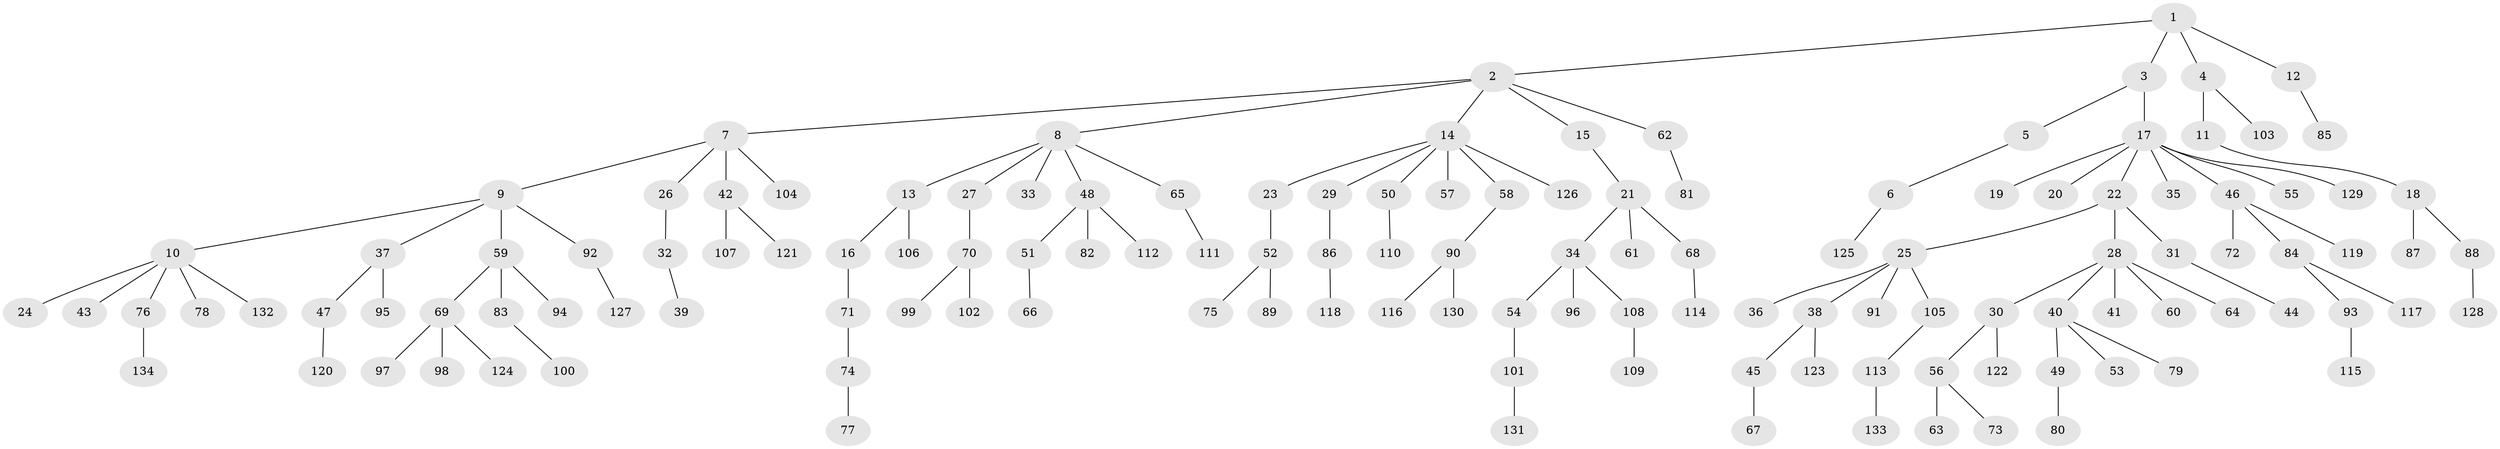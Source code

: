 // coarse degree distribution, {4: 0.031914893617021274, 6: 0.0425531914893617, 3: 0.11702127659574468, 2: 0.14893617021276595, 9: 0.010638297872340425, 7: 0.010638297872340425, 10: 0.010638297872340425, 1: 0.6170212765957447, 5: 0.010638297872340425}
// Generated by graph-tools (version 1.1) at 2025/24/03/03/25 07:24:07]
// undirected, 134 vertices, 133 edges
graph export_dot {
graph [start="1"]
  node [color=gray90,style=filled];
  1;
  2;
  3;
  4;
  5;
  6;
  7;
  8;
  9;
  10;
  11;
  12;
  13;
  14;
  15;
  16;
  17;
  18;
  19;
  20;
  21;
  22;
  23;
  24;
  25;
  26;
  27;
  28;
  29;
  30;
  31;
  32;
  33;
  34;
  35;
  36;
  37;
  38;
  39;
  40;
  41;
  42;
  43;
  44;
  45;
  46;
  47;
  48;
  49;
  50;
  51;
  52;
  53;
  54;
  55;
  56;
  57;
  58;
  59;
  60;
  61;
  62;
  63;
  64;
  65;
  66;
  67;
  68;
  69;
  70;
  71;
  72;
  73;
  74;
  75;
  76;
  77;
  78;
  79;
  80;
  81;
  82;
  83;
  84;
  85;
  86;
  87;
  88;
  89;
  90;
  91;
  92;
  93;
  94;
  95;
  96;
  97;
  98;
  99;
  100;
  101;
  102;
  103;
  104;
  105;
  106;
  107;
  108;
  109;
  110;
  111;
  112;
  113;
  114;
  115;
  116;
  117;
  118;
  119;
  120;
  121;
  122;
  123;
  124;
  125;
  126;
  127;
  128;
  129;
  130;
  131;
  132;
  133;
  134;
  1 -- 2;
  1 -- 3;
  1 -- 4;
  1 -- 12;
  2 -- 7;
  2 -- 8;
  2 -- 14;
  2 -- 15;
  2 -- 62;
  3 -- 5;
  3 -- 17;
  4 -- 11;
  4 -- 103;
  5 -- 6;
  6 -- 125;
  7 -- 9;
  7 -- 26;
  7 -- 42;
  7 -- 104;
  8 -- 13;
  8 -- 27;
  8 -- 33;
  8 -- 48;
  8 -- 65;
  9 -- 10;
  9 -- 37;
  9 -- 59;
  9 -- 92;
  10 -- 24;
  10 -- 43;
  10 -- 76;
  10 -- 78;
  10 -- 132;
  11 -- 18;
  12 -- 85;
  13 -- 16;
  13 -- 106;
  14 -- 23;
  14 -- 29;
  14 -- 50;
  14 -- 57;
  14 -- 58;
  14 -- 126;
  15 -- 21;
  16 -- 71;
  17 -- 19;
  17 -- 20;
  17 -- 22;
  17 -- 35;
  17 -- 46;
  17 -- 55;
  17 -- 129;
  18 -- 87;
  18 -- 88;
  21 -- 34;
  21 -- 61;
  21 -- 68;
  22 -- 25;
  22 -- 28;
  22 -- 31;
  23 -- 52;
  25 -- 36;
  25 -- 38;
  25 -- 91;
  25 -- 105;
  26 -- 32;
  27 -- 70;
  28 -- 30;
  28 -- 40;
  28 -- 41;
  28 -- 60;
  28 -- 64;
  29 -- 86;
  30 -- 56;
  30 -- 122;
  31 -- 44;
  32 -- 39;
  34 -- 54;
  34 -- 96;
  34 -- 108;
  37 -- 47;
  37 -- 95;
  38 -- 45;
  38 -- 123;
  40 -- 49;
  40 -- 53;
  40 -- 79;
  42 -- 107;
  42 -- 121;
  45 -- 67;
  46 -- 72;
  46 -- 84;
  46 -- 119;
  47 -- 120;
  48 -- 51;
  48 -- 82;
  48 -- 112;
  49 -- 80;
  50 -- 110;
  51 -- 66;
  52 -- 75;
  52 -- 89;
  54 -- 101;
  56 -- 63;
  56 -- 73;
  58 -- 90;
  59 -- 69;
  59 -- 83;
  59 -- 94;
  62 -- 81;
  65 -- 111;
  68 -- 114;
  69 -- 97;
  69 -- 98;
  69 -- 124;
  70 -- 99;
  70 -- 102;
  71 -- 74;
  74 -- 77;
  76 -- 134;
  83 -- 100;
  84 -- 93;
  84 -- 117;
  86 -- 118;
  88 -- 128;
  90 -- 116;
  90 -- 130;
  92 -- 127;
  93 -- 115;
  101 -- 131;
  105 -- 113;
  108 -- 109;
  113 -- 133;
}

